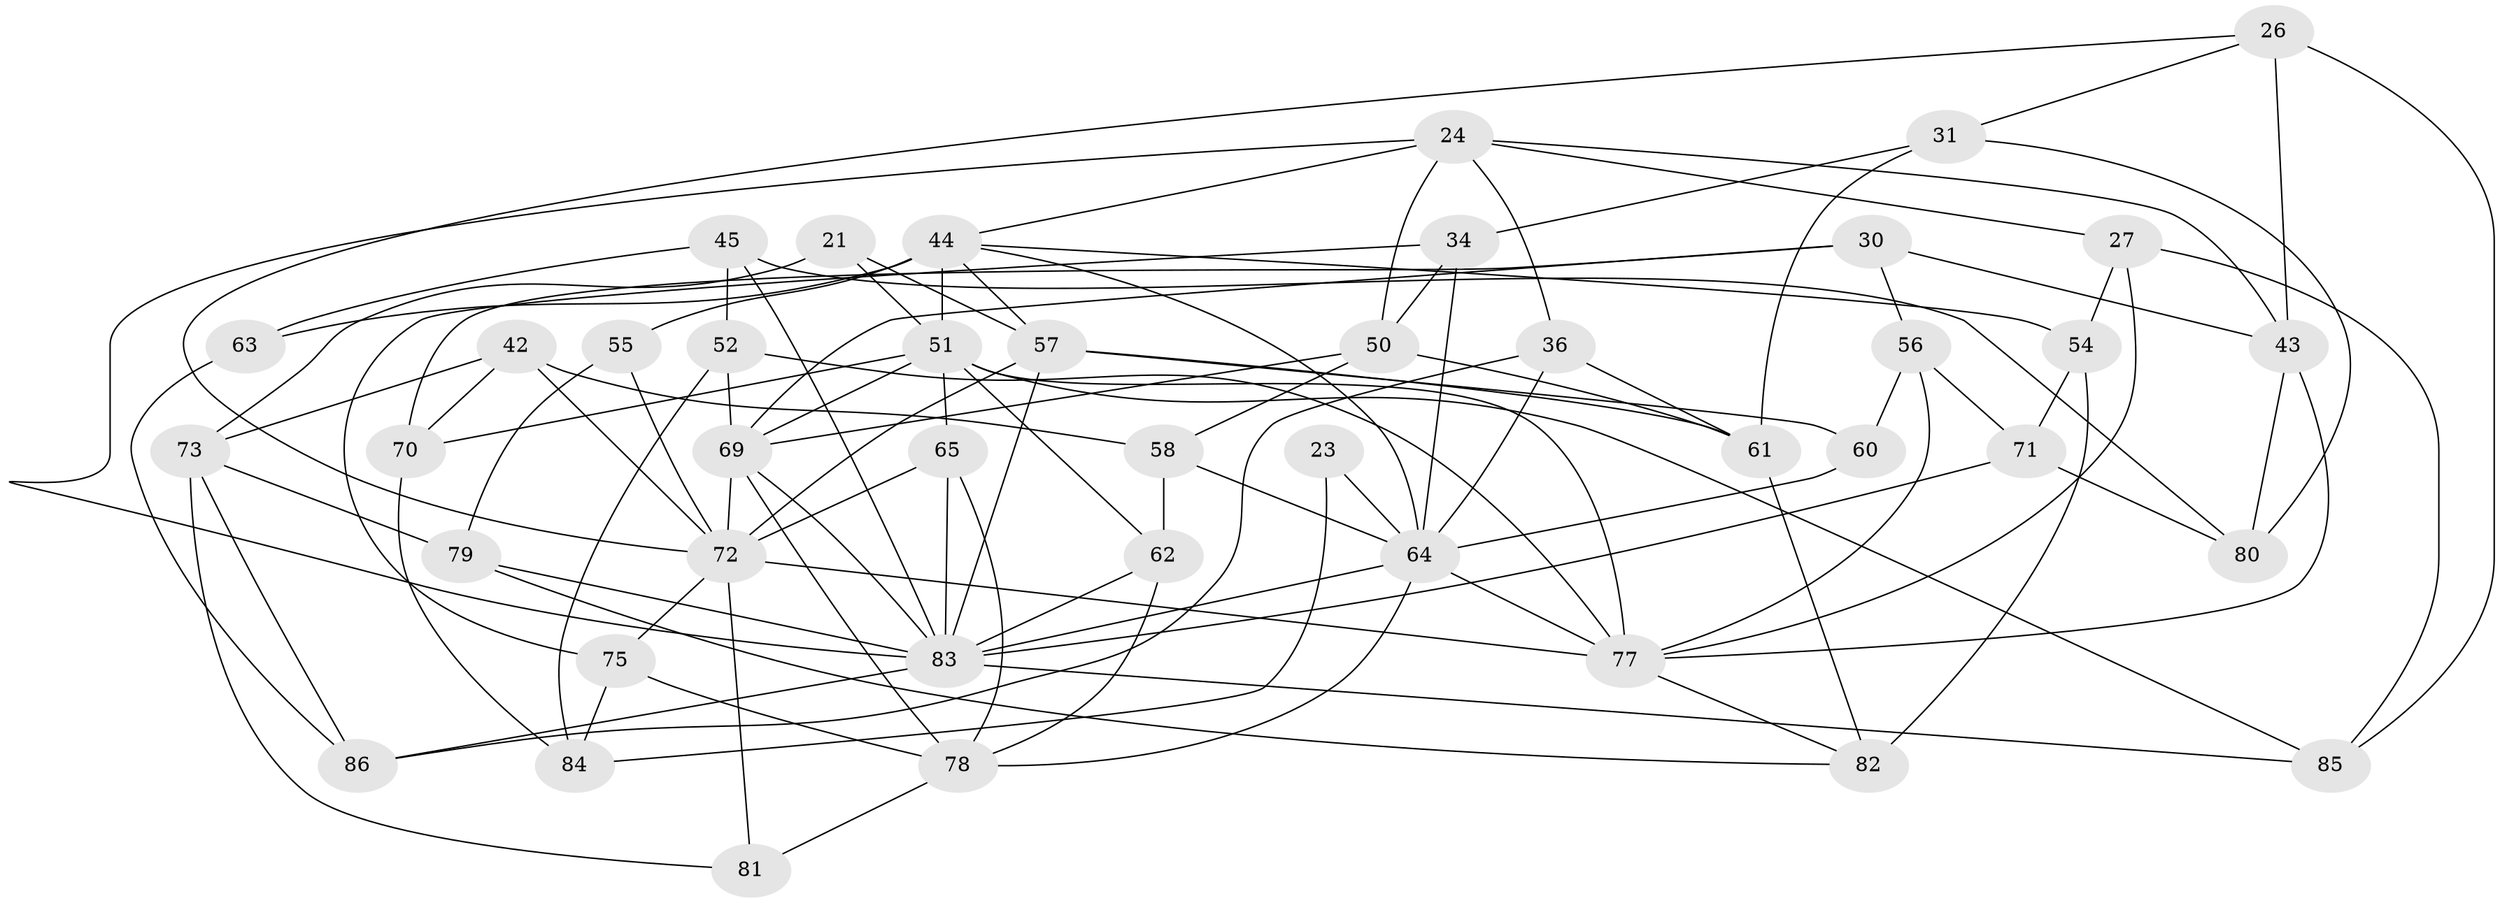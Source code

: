 // original degree distribution, {4: 1.0}
// Generated by graph-tools (version 1.1) at 2025/56/03/09/25 04:56:16]
// undirected, 43 vertices, 103 edges
graph export_dot {
graph [start="1"]
  node [color=gray90,style=filled];
  21;
  23;
  24 [super="+22"];
  26;
  27;
  30;
  31;
  34 [super="+32"];
  36;
  42;
  43 [super="+13"];
  44 [super="+14+25+35"];
  45;
  50 [super="+18+39"];
  51 [super="+10+16"];
  52;
  54;
  55;
  56;
  57 [super="+6+17"];
  58;
  60;
  61 [super="+46"];
  62;
  63;
  64 [super="+2+48"];
  65;
  69 [super="+3+53+68"];
  70 [super="+49"];
  71;
  72 [super="+9+41+66"];
  73 [super="+8"];
  75;
  77 [super="+67+76"];
  78 [super="+59+74"];
  79;
  80;
  81;
  82;
  83 [super="+33+29"];
  84;
  85;
  86;
  21 -- 73 [weight=2];
  21 -- 51;
  21 -- 57;
  23 -- 64 [weight=3];
  23 -- 84;
  24 -- 27;
  24 -- 43;
  24 -- 44;
  24 -- 50;
  24 -- 83;
  24 -- 36;
  26 -- 72;
  26 -- 31;
  26 -- 85;
  26 -- 43;
  27 -- 85;
  27 -- 54;
  27 -- 77;
  30 -- 70;
  30 -- 56;
  30 -- 43;
  30 -- 69;
  31 -- 61;
  31 -- 80;
  31 -- 34;
  34 -- 64 [weight=3];
  34 -- 75;
  34 -- 50;
  36 -- 86;
  36 -- 61;
  36 -- 64;
  42 -- 72;
  42 -- 58;
  42 -- 73;
  42 -- 70;
  43 -- 80;
  43 -- 77 [weight=2];
  44 -- 57;
  44 -- 51 [weight=2];
  44 -- 55 [weight=2];
  44 -- 63 [weight=2];
  44 -- 54;
  44 -- 64;
  45 -- 52;
  45 -- 80;
  45 -- 63;
  45 -- 83;
  50 -- 69 [weight=3];
  50 -- 58;
  50 -- 61 [weight=2];
  51 -- 62;
  51 -- 85;
  51 -- 70 [weight=3];
  51 -- 77 [weight=2];
  51 -- 65;
  51 -- 69;
  52 -- 84;
  52 -- 77;
  52 -- 69;
  54 -- 71;
  54 -- 82;
  55 -- 79;
  55 -- 72;
  56 -- 77;
  56 -- 60;
  56 -- 71;
  57 -- 60;
  57 -- 61;
  57 -- 72 [weight=3];
  57 -- 83;
  58 -- 62;
  58 -- 64;
  60 -- 64 [weight=2];
  61 -- 82;
  62 -- 83;
  62 -- 78;
  63 -- 86;
  64 -- 77 [weight=3];
  64 -- 78 [weight=2];
  64 -- 83 [weight=2];
  65 -- 83;
  65 -- 72;
  65 -- 78;
  69 -- 78 [weight=2];
  69 -- 83 [weight=3];
  69 -- 72;
  70 -- 84;
  71 -- 80;
  71 -- 83;
  72 -- 75;
  72 -- 81 [weight=2];
  72 -- 77;
  73 -- 79;
  73 -- 86;
  73 -- 81;
  75 -- 84;
  75 -- 78;
  77 -- 82;
  78 -- 81;
  79 -- 82;
  79 -- 83;
  83 -- 85;
  83 -- 86;
}
